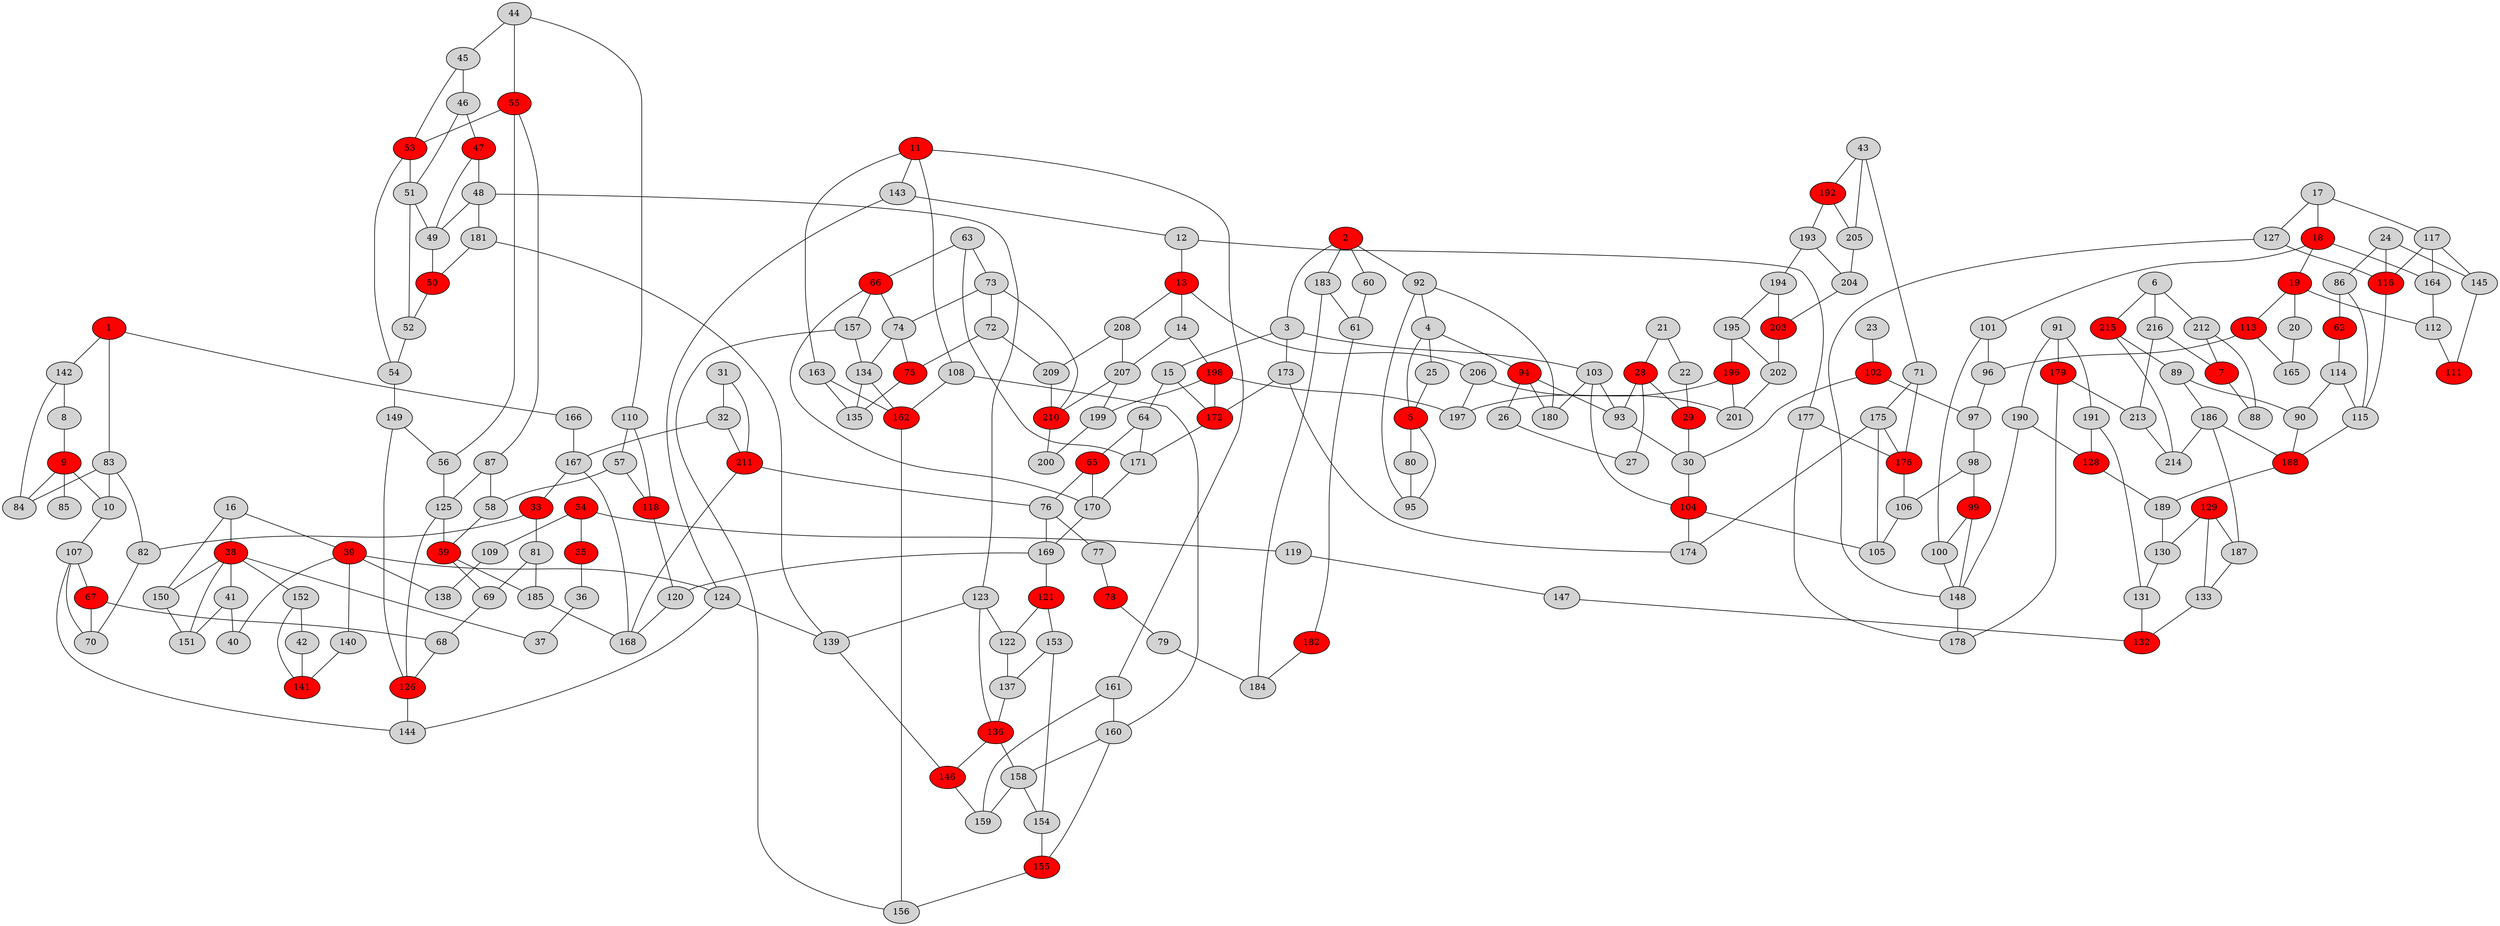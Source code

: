 graph {
	1 [fillcolor=red style=filled]
	83 [style=filled]
	142 [style=filled]
	166 [style=filled]
	2 [fillcolor=red style=filled]
	183 [style=filled]
	92 [style=filled]
	3 [style=filled]
	60 [style=filled]
	103 [style=filled]
	173 [style=filled]
	15 [style=filled]
	4 [style=filled]
	25 [style=filled]
	5 [fillcolor=red style=filled]
	94 [fillcolor=red style=filled]
	80 [style=filled]
	95 [style=filled]
	6 [style=filled]
	215 [fillcolor=red style=filled]
	216 [style=filled]
	212 [style=filled]
	7 [fillcolor=red style=filled]
	88 [style=filled]
	8 [style=filled]
	9 [fillcolor=red style=filled]
	10 [style=filled]
	84 [style=filled]
	85 [style=filled]
	107 [style=filled]
	11 [fillcolor=red style=filled]
	161 [style=filled]
	163 [style=filled]
	143 [style=filled]
	108 [style=filled]
	12 [style=filled]
	13 [fillcolor=red style=filled]
	177 [style=filled]
	206 [style=filled]
	208 [style=filled]
	14 [style=filled]
	198 [fillcolor=red style=filled]
	207 [style=filled]
	64 [style=filled]
	172 [fillcolor=red style=filled]
	16 [style=filled]
	38 [fillcolor=red style=filled]
	39 [fillcolor=red style=filled]
	150 [style=filled]
	17 [style=filled]
	18 [fillcolor=red style=filled]
	117 [style=filled]
	127 [style=filled]
	19 [fillcolor=red style=filled]
	101 [style=filled]
	164 [style=filled]
	20 [style=filled]
	112 [style=filled]
	113 [fillcolor=red style=filled]
	165 [style=filled]
	21 [style=filled]
	22 [style=filled]
	28 [fillcolor=red style=filled]
	29 [fillcolor=red style=filled]
	23 [style=filled]
	102 [fillcolor=red style=filled]
	24 [style=filled]
	116 [fillcolor=red style=filled]
	145 [style=filled]
	86 [style=filled]
	26 [style=filled]
	27 [style=filled]
	93 [style=filled]
	30 [style=filled]
	104 [fillcolor=red style=filled]
	31 [style=filled]
	32 [style=filled]
	211 [fillcolor=red style=filled]
	167 [style=filled]
	33 [fillcolor=red style=filled]
	81 [style=filled]
	82 [style=filled]
	34 [fillcolor=red style=filled]
	119 [style=filled]
	35 [fillcolor=red style=filled]
	109 [style=filled]
	36 [style=filled]
	37 [style=filled]
	41 [style=filled]
	151 [style=filled]
	152 [style=filled]
	124 [style=filled]
	138 [style=filled]
	140 [style=filled]
	40 [style=filled]
	42 [style=filled]
	141 [fillcolor=red style=filled]
	43 [style=filled]
	71 [style=filled]
	192 [fillcolor=red style=filled]
	205 [style=filled]
	44 [style=filled]
	110 [style=filled]
	45 [style=filled]
	55 [fillcolor=red style=filled]
	46 [style=filled]
	53 [fillcolor=red style=filled]
	47 [fillcolor=red style=filled]
	51 [style=filled]
	48 [style=filled]
	49 [style=filled]
	123 [style=filled]
	181 [style=filled]
	50 [fillcolor=red style=filled]
	52 [style=filled]
	54 [style=filled]
	149 [style=filled]
	56 [style=filled]
	87 [style=filled]
	125 [style=filled]
	57 [style=filled]
	118 [fillcolor=red style=filled]
	58 [style=filled]
	59 [fillcolor=red style=filled]
	185 [style=filled]
	69 [style=filled]
	61 [style=filled]
	182 [fillcolor=red style=filled]
	62 [fillcolor=red style=filled]
	114 [style=filled]
	63 [style=filled]
	66 [fillcolor=red style=filled]
	73 [style=filled]
	171 [style=filled]
	65 [fillcolor=red style=filled]
	76 [style=filled]
	170 [style=filled]
	74 [style=filled]
	157 [style=filled]
	67 [fillcolor=red style=filled]
	68 [style=filled]
	70 [style=filled]
	126 [fillcolor=red style=filled]
	175 [style=filled]
	176 [fillcolor=red style=filled]
	72 [style=filled]
	75 [fillcolor=red style=filled]
	209 [style=filled]
	210 [fillcolor=red style=filled]
	134 [style=filled]
	135 [style=filled]
	77 [style=filled]
	169 [style=filled]
	78 [fillcolor=red style=filled]
	79 [style=filled]
	184 [style=filled]
	115 [style=filled]
	89 [style=filled]
	90 [style=filled]
	186 [style=filled]
	188 [fillcolor=red style=filled]
	91 [style=filled]
	190 [style=filled]
	191 [style=filled]
	179 [fillcolor=red style=filled]
	180 [style=filled]
	96 [style=filled]
	97 [style=filled]
	98 [style=filled]
	99 [fillcolor=red style=filled]
	106 [style=filled]
	100 [style=filled]
	148 [style=filled]
	105 [style=filled]
	174 [style=filled]
	144 [style=filled]
	160 [style=filled]
	162 [fillcolor=red style=filled]
	111 [fillcolor=red style=filled]
	120 [style=filled]
	147 [style=filled]
	168 [style=filled]
	121 [fillcolor=red style=filled]
	122 [style=filled]
	153 [style=filled]
	137 [style=filled]
	139 [style=filled]
	136 [fillcolor=red style=filled]
	128 [fillcolor=red style=filled]
	189 [style=filled]
	129 [fillcolor=red style=filled]
	187 [style=filled]
	130 [style=filled]
	133 [style=filled]
	131 [style=filled]
	132 [fillcolor=red style=filled]
	158 [style=filled]
	146 [fillcolor=red style=filled]
	159 [style=filled]
	178 [style=filled]
	154 [style=filled]
	155 [fillcolor=red style=filled]
	156 [style=filled]
	213 [style=filled]
	214 [style=filled]
	193 [style=filled]
	194 [style=filled]
	204 [style=filled]
	195 [style=filled]
	203 [fillcolor=red style=filled]
	196 [fillcolor=red style=filled]
	202 [style=filled]
	197 [style=filled]
	201 [style=filled]
	199 [style=filled]
	200 [style=filled]
	1 -- 83
	1 -- 142
	1 -- 166
	83 -- 10
	83 -- 82
	83 -- 84
	142 -- 8
	142 -- 84
	166 -- 167
	2 -- 183
	2 -- 92
	2 -- 3
	2 -- 60
	183 -- 61
	183 -- 184
	92 -- 4
	92 -- 95
	92 -- 180
	3 -- 103
	3 -- 173
	3 -- 15
	60 -- 61
	103 -- 93
	103 -- 104
	103 -- 180
	173 -- 172
	173 -- 174
	15 -- 64
	15 -- 172
	4 -- 25
	4 -- 5
	4 -- 94
	25 -- 5
	5 -- 80
	5 -- 95
	94 -- 26
	94 -- 93
	94 -- 180
	80 -- 95
	6 -- 215
	6 -- 216
	6 -- 212
	215 -- 89
	215 -- 214
	216 -- 7
	216 -- 213
	212 -- 7
	212 -- 88
	7 -- 88
	8 -- 9
	9 -- 10
	9 -- 84
	9 -- 85
	10 -- 107
	107 -- 67
	107 -- 70
	107 -- 144
	11 -- 161
	11 -- 163
	11 -- 143
	11 -- 108
	161 -- 159
	161 -- 160
	163 -- 135
	163 -- 162
	143 -- 12
	143 -- 124
	108 -- 160
	108 -- 162
	12 -- 13
	12 -- 177
	13 -- 206
	13 -- 208
	13 -- 14
	177 -- 176
	177 -- 178
	206 -- 197
	206 -- 201
	208 -- 207
	208 -- 209
	14 -- 198
	14 -- 207
	198 -- 172
	198 -- 197
	198 -- 199
	207 -- 199
	207 -- 210
	64 -- 65
	64 -- 171
	172 -- 171
	16 -- 38
	16 -- 39
	16 -- 150
	38 -- 37
	38 -- 41
	38 -- 150
	38 -- 151
	38 -- 152
	39 -- 124
	39 -- 138
	39 -- 140
	39 -- 40
	150 -- 151
	17 -- 18
	17 -- 117
	17 -- 127
	18 -- 19
	18 -- 101
	18 -- 164
	117 -- 116
	117 -- 145
	117 -- 164
	127 -- 116
	127 -- 148
	19 -- 20
	19 -- 112
	19 -- 113
	101 -- 96
	101 -- 100
	164 -- 112
	20 -- 165
	112 -- 111
	113 -- 96
	113 -- 165
	21 -- 22
	21 -- 28
	22 -- 29
	28 -- 27
	28 -- 93
	28 -- 29
	29 -- 30
	23 -- 102
	102 -- 30
	102 -- 97
	24 -- 116
	24 -- 145
	24 -- 86
	116 -- 115
	145 -- 111
	86 -- 62
	86 -- 115
	26 -- 27
	93 -- 30
	30 -- 104
	104 -- 105
	104 -- 174
	31 -- 32
	31 -- 211
	32 -- 211
	32 -- 167
	211 -- 76
	211 -- 168
	167 -- 33
	167 -- 168
	33 -- 81
	33 -- 82
	81 -- 69
	81 -- 185
	82 -- 70
	34 -- 119
	34 -- 35
	34 -- 109
	119 -- 147
	35 -- 36
	109 -- 138
	36 -- 37
	41 -- 40
	41 -- 151
	152 -- 42
	152 -- 141
	124 -- 139
	124 -- 144
	140 -- 141
	42 -- 141
	43 -- 71
	43 -- 192
	43 -- 205
	71 -- 175
	71 -- 176
	192 -- 193
	192 -- 205
	205 -- 204
	44 -- 110
	44 -- 45
	44 -- 55
	110 -- 57
	110 -- 118
	45 -- 46
	45 -- 53
	55 -- 53
	55 -- 56
	55 -- 87
	46 -- 47
	46 -- 51
	53 -- 51
	53 -- 54
	47 -- 48
	47 -- 49
	51 -- 49
	51 -- 52
	48 -- 123
	48 -- 181
	48 -- 49
	49 -- 50
	123 -- 122
	123 -- 139
	123 -- 136
	181 -- 50
	181 -- 139
	50 -- 52
	52 -- 54
	54 -- 149
	149 -- 56
	149 -- 126
	56 -- 125
	87 -- 58
	87 -- 125
	125 -- 59
	125 -- 126
	57 -- 118
	57 -- 58
	118 -- 120
	58 -- 59
	59 -- 185
	59 -- 69
	185 -- 168
	69 -- 68
	61 -- 182
	182 -- 184
	62 -- 114
	114 -- 90
	114 -- 115
	63 -- 66
	63 -- 73
	63 -- 171
	66 -- 74
	66 -- 157
	66 -- 170
	73 -- 72
	73 -- 74
	73 -- 210
	171 -- 170
	65 -- 76
	65 -- 170
	76 -- 77
	76 -- 169
	170 -- 169
	74 -- 75
	74 -- 134
	157 -- 134
	157 -- 156
	67 -- 68
	67 -- 70
	68 -- 126
	126 -- 144
	175 -- 105
	175 -- 174
	175 -- 176
	176 -- 106
	72 -- 75
	72 -- 209
	75 -- 135
	209 -- 210
	210 -- 200
	134 -- 162
	134 -- 135
	77 -- 78
	169 -- 120
	169 -- 121
	78 -- 79
	79 -- 184
	115 -- 188
	89 -- 90
	89 -- 186
	90 -- 188
	186 -- 187
	186 -- 188
	186 -- 214
	188 -- 189
	91 -- 190
	91 -- 191
	91 -- 179
	190 -- 128
	190 -- 148
	191 -- 128
	191 -- 131
	179 -- 178
	179 -- 213
	96 -- 97
	97 -- 98
	98 -- 99
	98 -- 106
	99 -- 100
	99 -- 148
	106 -- 105
	100 -- 148
	148 -- 178
	160 -- 155
	160 -- 158
	162 -- 156
	120 -- 168
	147 -- 132
	121 -- 122
	121 -- 153
	122 -- 137
	153 -- 137
	153 -- 154
	137 -- 136
	139 -- 146
	136 -- 158
	136 -- 146
	128 -- 189
	189 -- 130
	129 -- 187
	129 -- 130
	129 -- 133
	187 -- 133
	130 -- 131
	133 -- 132
	131 -- 132
	158 -- 154
	158 -- 159
	146 -- 159
	154 -- 155
	155 -- 156
	213 -- 214
	193 -- 194
	193 -- 204
	194 -- 195
	194 -- 203
	204 -- 203
	195 -- 196
	195 -- 202
	203 -- 202
	196 -- 197
	196 -- 201
	202 -- 201
	199 -- 200
}
